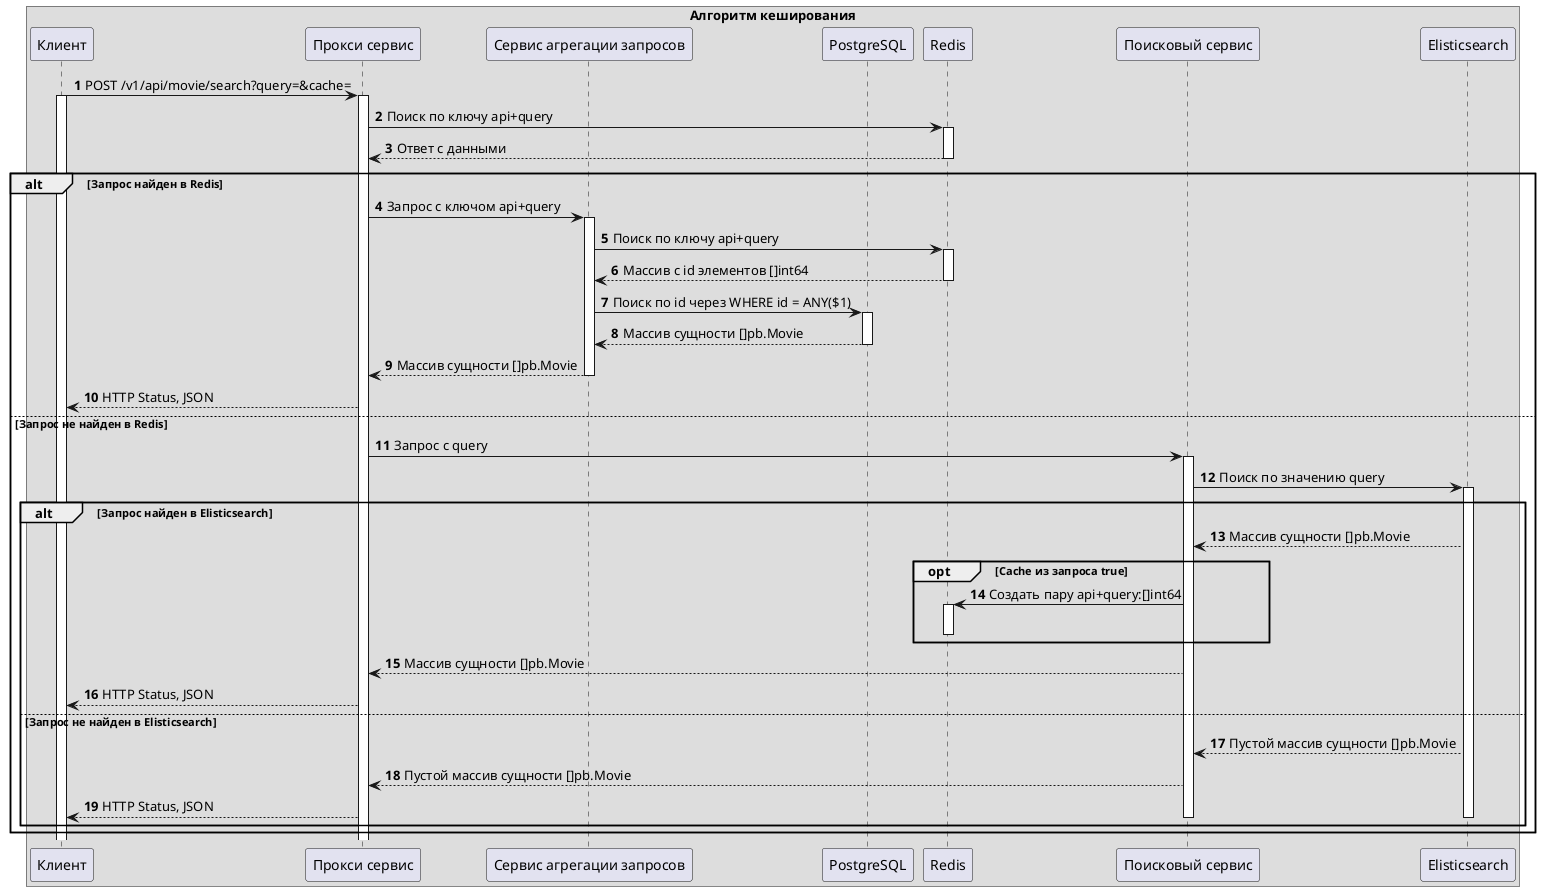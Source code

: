 @startuml
'https://plantuml.com/sequence-diagram


autonumber

box "Алгоритм кеширования"

participant "Клиент" as cl
participant "Прокси сервис" as proxy
participant "Сервис агрегации запросов" as agregator
participant "PostgreSQL" as postgres
participant "Redis" as redis
participant "Поисковый сервис" as search
participant "Elisticsearch" as elastic

cl -> proxy: POST /v1/api/movie/search?query=&cache=
activate proxy
activate cl

proxy -> redis: Поиск по ключу api+query
activate redis

redis --> proxy: Ответ с данными
deactivate redis

alt Запрос найден в Redis

proxy -> agregator: Запрос с ключом api+query
activate agregator

agregator -> redis: Поиск по ключу api+query
activate redis

redis --> agregator: Массив с id элементов []int64
deactivate redis

agregator -> postgres: Поиск по id через WHERE id = ANY($1)
activate postgres

postgres --> agregator: Массив сущности []pb.Movie
deactivate postgres

agregator --> proxy: Массив сущности []pb.Movie
deactivate agregator

proxy --> cl: HTTP Status, JSON

else Запрос не найден в Redis

proxy -> search: Запрос с query
activate search

search -> elastic: Поиск по значению query
activate elastic


alt Запрос найден в Elisticsearch

elastic --> search: Массив сущности []pb.Movie

opt Cache из запроса true
search -> redis: Создать пару api+query:[]int64
activate redis
deactivate redis
end

search --> proxy: Массив сущности []pb.Movie

proxy --> cl: HTTP Status, JSON

else Запрос не найден в Elisticsearch

elastic --> search: Пустой массив сущности []pb.Movie

search --> proxy: Пустой массив сущности []pb.Movie

proxy --> cl: HTTP Status, JSON


deactivate search
deactivate elastic


end
end

@enduml